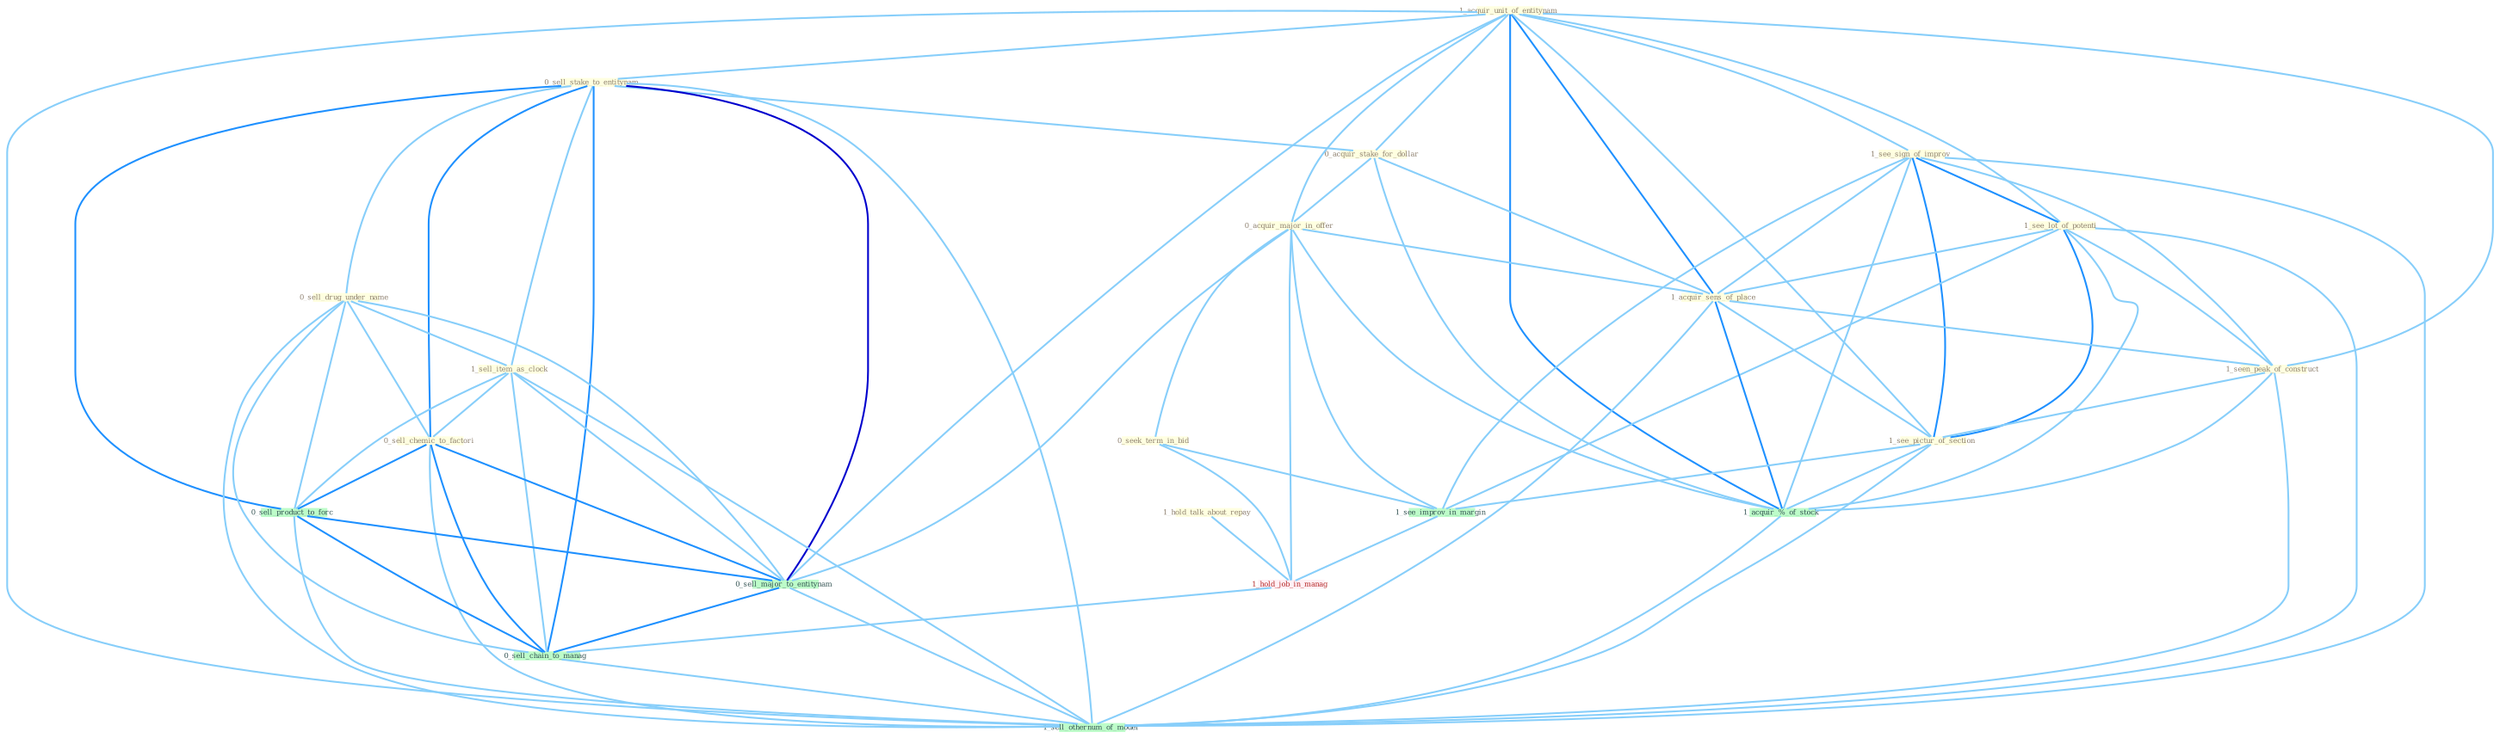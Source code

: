 Graph G{ 
    node
    [shape=polygon,style=filled,width=.5,height=.06,color="#BDFCC9",fixedsize=true,fontsize=4,
    fontcolor="#2f4f4f"];
    {node
    [color="#ffffe0", fontcolor="#8b7d6b"] "1_hold_talk_about_repay " "1_acquir_unit_of_entitynam " "0_sell_stake_to_entitynam " "0_acquir_stake_for_dollar " "0_sell_drug_under_name " "0_acquir_major_in_offer " "1_see_sign_of_improv " "0_seek_term_in_bid " "1_sell_item_as_clock " "1_see_lot_of_potenti " "0_sell_chemic_to_factori " "1_acquir_sens_of_place " "1_seen_peak_of_construct " "1_see_pictur_of_section "}
{node [color="#fff0f5", fontcolor="#b22222"] "1_hold_job_in_manag "}
edge [color="#B0E2FF"];

	"1_hold_talk_about_repay " -- "1_hold_job_in_manag " [w="1", color="#87cefa" ];
	"1_acquir_unit_of_entitynam " -- "0_sell_stake_to_entitynam " [w="1", color="#87cefa" ];
	"1_acquir_unit_of_entitynam " -- "0_acquir_stake_for_dollar " [w="1", color="#87cefa" ];
	"1_acquir_unit_of_entitynam " -- "0_acquir_major_in_offer " [w="1", color="#87cefa" ];
	"1_acquir_unit_of_entitynam " -- "1_see_sign_of_improv " [w="1", color="#87cefa" ];
	"1_acquir_unit_of_entitynam " -- "1_see_lot_of_potenti " [w="1", color="#87cefa" ];
	"1_acquir_unit_of_entitynam " -- "1_acquir_sens_of_place " [w="2", color="#1e90ff" , len=0.8];
	"1_acquir_unit_of_entitynam " -- "1_seen_peak_of_construct " [w="1", color="#87cefa" ];
	"1_acquir_unit_of_entitynam " -- "1_see_pictur_of_section " [w="1", color="#87cefa" ];
	"1_acquir_unit_of_entitynam " -- "1_acquir_%_of_stock " [w="2", color="#1e90ff" , len=0.8];
	"1_acquir_unit_of_entitynam " -- "0_sell_major_to_entitynam " [w="1", color="#87cefa" ];
	"1_acquir_unit_of_entitynam " -- "1_sell_othernum_of_model " [w="1", color="#87cefa" ];
	"0_sell_stake_to_entitynam " -- "0_acquir_stake_for_dollar " [w="1", color="#87cefa" ];
	"0_sell_stake_to_entitynam " -- "0_sell_drug_under_name " [w="1", color="#87cefa" ];
	"0_sell_stake_to_entitynam " -- "1_sell_item_as_clock " [w="1", color="#87cefa" ];
	"0_sell_stake_to_entitynam " -- "0_sell_chemic_to_factori " [w="2", color="#1e90ff" , len=0.8];
	"0_sell_stake_to_entitynam " -- "0_sell_product_to_forc " [w="2", color="#1e90ff" , len=0.8];
	"0_sell_stake_to_entitynam " -- "0_sell_major_to_entitynam " [w="3", color="#0000cd" , len=0.6];
	"0_sell_stake_to_entitynam " -- "0_sell_chain_to_manag " [w="2", color="#1e90ff" , len=0.8];
	"0_sell_stake_to_entitynam " -- "1_sell_othernum_of_model " [w="1", color="#87cefa" ];
	"0_acquir_stake_for_dollar " -- "0_acquir_major_in_offer " [w="1", color="#87cefa" ];
	"0_acquir_stake_for_dollar " -- "1_acquir_sens_of_place " [w="1", color="#87cefa" ];
	"0_acquir_stake_for_dollar " -- "1_acquir_%_of_stock " [w="1", color="#87cefa" ];
	"0_sell_drug_under_name " -- "1_sell_item_as_clock " [w="1", color="#87cefa" ];
	"0_sell_drug_under_name " -- "0_sell_chemic_to_factori " [w="1", color="#87cefa" ];
	"0_sell_drug_under_name " -- "0_sell_product_to_forc " [w="1", color="#87cefa" ];
	"0_sell_drug_under_name " -- "0_sell_major_to_entitynam " [w="1", color="#87cefa" ];
	"0_sell_drug_under_name " -- "0_sell_chain_to_manag " [w="1", color="#87cefa" ];
	"0_sell_drug_under_name " -- "1_sell_othernum_of_model " [w="1", color="#87cefa" ];
	"0_acquir_major_in_offer " -- "0_seek_term_in_bid " [w="1", color="#87cefa" ];
	"0_acquir_major_in_offer " -- "1_acquir_sens_of_place " [w="1", color="#87cefa" ];
	"0_acquir_major_in_offer " -- "1_see_improv_in_margin " [w="1", color="#87cefa" ];
	"0_acquir_major_in_offer " -- "1_acquir_%_of_stock " [w="1", color="#87cefa" ];
	"0_acquir_major_in_offer " -- "1_hold_job_in_manag " [w="1", color="#87cefa" ];
	"0_acquir_major_in_offer " -- "0_sell_major_to_entitynam " [w="1", color="#87cefa" ];
	"1_see_sign_of_improv " -- "1_see_lot_of_potenti " [w="2", color="#1e90ff" , len=0.8];
	"1_see_sign_of_improv " -- "1_acquir_sens_of_place " [w="1", color="#87cefa" ];
	"1_see_sign_of_improv " -- "1_seen_peak_of_construct " [w="1", color="#87cefa" ];
	"1_see_sign_of_improv " -- "1_see_pictur_of_section " [w="2", color="#1e90ff" , len=0.8];
	"1_see_sign_of_improv " -- "1_see_improv_in_margin " [w="1", color="#87cefa" ];
	"1_see_sign_of_improv " -- "1_acquir_%_of_stock " [w="1", color="#87cefa" ];
	"1_see_sign_of_improv " -- "1_sell_othernum_of_model " [w="1", color="#87cefa" ];
	"0_seek_term_in_bid " -- "1_see_improv_in_margin " [w="1", color="#87cefa" ];
	"0_seek_term_in_bid " -- "1_hold_job_in_manag " [w="1", color="#87cefa" ];
	"1_sell_item_as_clock " -- "0_sell_chemic_to_factori " [w="1", color="#87cefa" ];
	"1_sell_item_as_clock " -- "0_sell_product_to_forc " [w="1", color="#87cefa" ];
	"1_sell_item_as_clock " -- "0_sell_major_to_entitynam " [w="1", color="#87cefa" ];
	"1_sell_item_as_clock " -- "0_sell_chain_to_manag " [w="1", color="#87cefa" ];
	"1_sell_item_as_clock " -- "1_sell_othernum_of_model " [w="1", color="#87cefa" ];
	"1_see_lot_of_potenti " -- "1_acquir_sens_of_place " [w="1", color="#87cefa" ];
	"1_see_lot_of_potenti " -- "1_seen_peak_of_construct " [w="1", color="#87cefa" ];
	"1_see_lot_of_potenti " -- "1_see_pictur_of_section " [w="2", color="#1e90ff" , len=0.8];
	"1_see_lot_of_potenti " -- "1_see_improv_in_margin " [w="1", color="#87cefa" ];
	"1_see_lot_of_potenti " -- "1_acquir_%_of_stock " [w="1", color="#87cefa" ];
	"1_see_lot_of_potenti " -- "1_sell_othernum_of_model " [w="1", color="#87cefa" ];
	"0_sell_chemic_to_factori " -- "0_sell_product_to_forc " [w="2", color="#1e90ff" , len=0.8];
	"0_sell_chemic_to_factori " -- "0_sell_major_to_entitynam " [w="2", color="#1e90ff" , len=0.8];
	"0_sell_chemic_to_factori " -- "0_sell_chain_to_manag " [w="2", color="#1e90ff" , len=0.8];
	"0_sell_chemic_to_factori " -- "1_sell_othernum_of_model " [w="1", color="#87cefa" ];
	"1_acquir_sens_of_place " -- "1_seen_peak_of_construct " [w="1", color="#87cefa" ];
	"1_acquir_sens_of_place " -- "1_see_pictur_of_section " [w="1", color="#87cefa" ];
	"1_acquir_sens_of_place " -- "1_acquir_%_of_stock " [w="2", color="#1e90ff" , len=0.8];
	"1_acquir_sens_of_place " -- "1_sell_othernum_of_model " [w="1", color="#87cefa" ];
	"1_seen_peak_of_construct " -- "1_see_pictur_of_section " [w="1", color="#87cefa" ];
	"1_seen_peak_of_construct " -- "1_acquir_%_of_stock " [w="1", color="#87cefa" ];
	"1_seen_peak_of_construct " -- "1_sell_othernum_of_model " [w="1", color="#87cefa" ];
	"1_see_pictur_of_section " -- "1_see_improv_in_margin " [w="1", color="#87cefa" ];
	"1_see_pictur_of_section " -- "1_acquir_%_of_stock " [w="1", color="#87cefa" ];
	"1_see_pictur_of_section " -- "1_sell_othernum_of_model " [w="1", color="#87cefa" ];
	"1_see_improv_in_margin " -- "1_hold_job_in_manag " [w="1", color="#87cefa" ];
	"1_acquir_%_of_stock " -- "1_sell_othernum_of_model " [w="1", color="#87cefa" ];
	"1_hold_job_in_manag " -- "0_sell_chain_to_manag " [w="1", color="#87cefa" ];
	"0_sell_product_to_forc " -- "0_sell_major_to_entitynam " [w="2", color="#1e90ff" , len=0.8];
	"0_sell_product_to_forc " -- "0_sell_chain_to_manag " [w="2", color="#1e90ff" , len=0.8];
	"0_sell_product_to_forc " -- "1_sell_othernum_of_model " [w="1", color="#87cefa" ];
	"0_sell_major_to_entitynam " -- "0_sell_chain_to_manag " [w="2", color="#1e90ff" , len=0.8];
	"0_sell_major_to_entitynam " -- "1_sell_othernum_of_model " [w="1", color="#87cefa" ];
	"0_sell_chain_to_manag " -- "1_sell_othernum_of_model " [w="1", color="#87cefa" ];
}